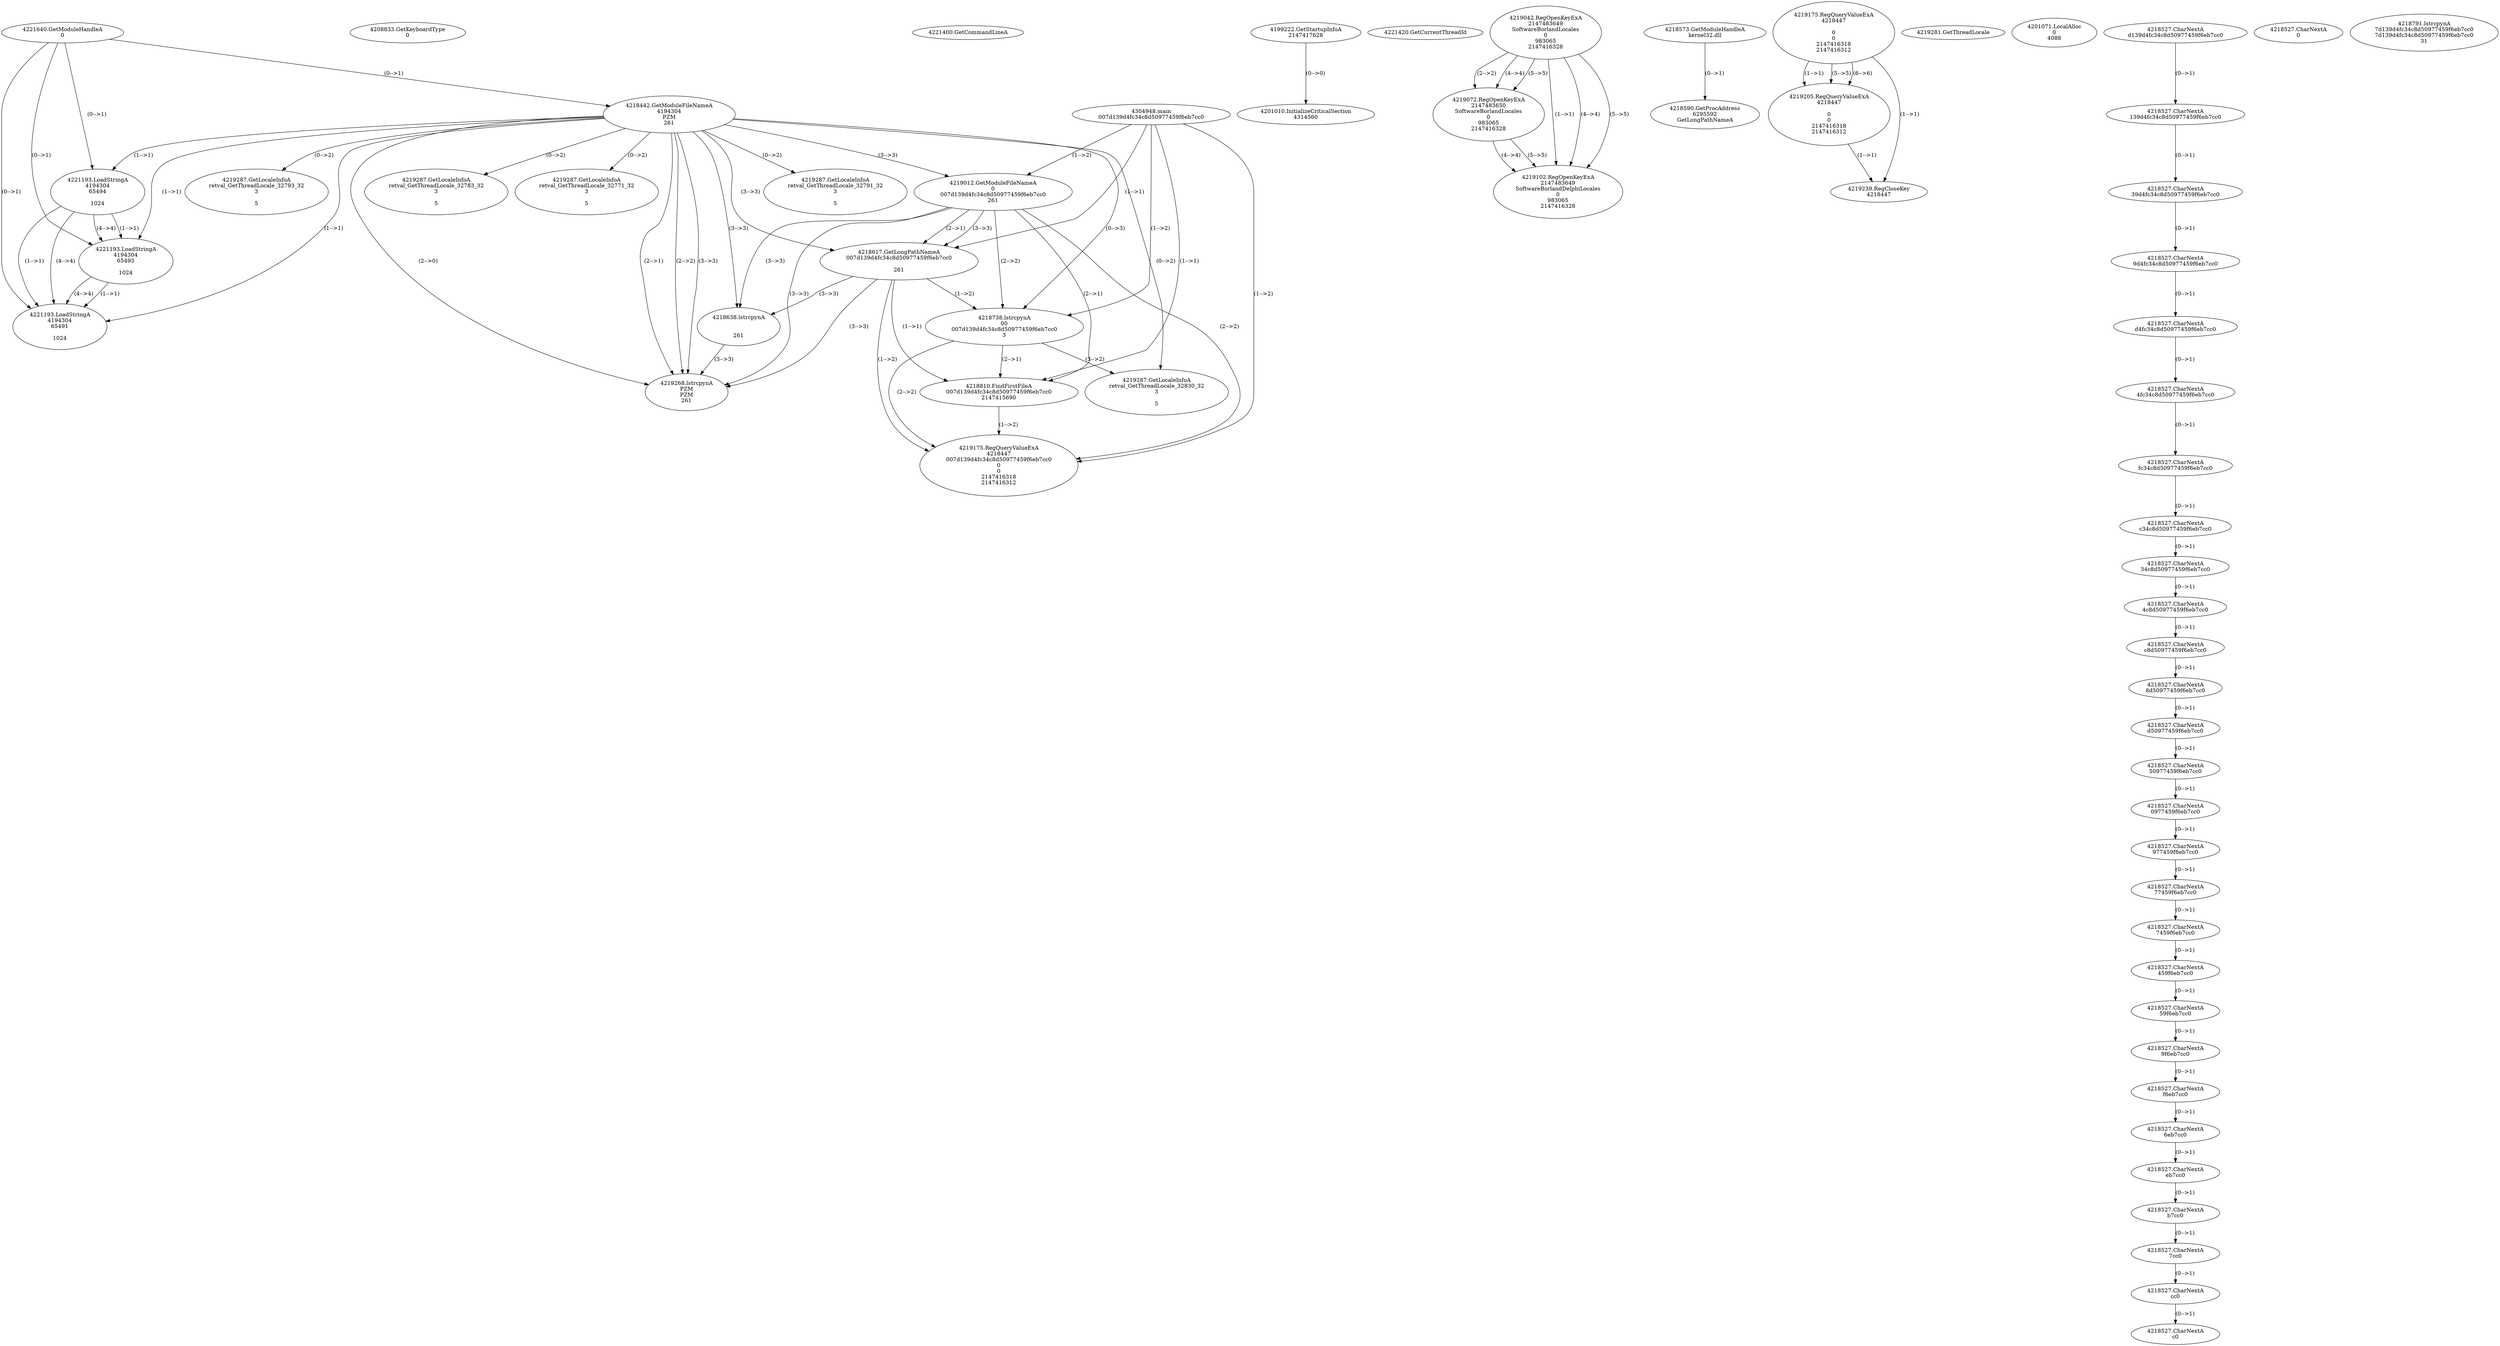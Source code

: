 // Global SCDG with merge call
digraph {
	0 [label="4304948.main
007d139d4fc34c8d50977459f6eb7cc0"]
	1 [label="4221640.GetModuleHandleA
0"]
	2 [label="4208833.GetKeyboardType
0"]
	3 [label="4221400.GetCommandLineA
"]
	4 [label="4199222.GetStartupInfoA
2147417628"]
	5 [label="4221420.GetCurrentThreadId
"]
	6 [label="4218442.GetModuleFileNameA
4194304
PZM
261"]
	1 -> 6 [label="(0-->1)"]
	7 [label="4219012.GetModuleFileNameA
0
007d139d4fc34c8d50977459f6eb7cc0
261"]
	0 -> 7 [label="(1-->2)"]
	6 -> 7 [label="(3-->3)"]
	8 [label="4219042.RegOpenKeyExA
2147483649
Software\Borland\Locales
0
983065
2147416328"]
	9 [label="4218573.GetModuleHandleA
kernel32.dll"]
	10 [label="4218590.GetProcAddress
6295592
GetLongPathNameA"]
	9 -> 10 [label="(0-->1)"]
	11 [label="4218617.GetLongPathNameA
007d139d4fc34c8d50977459f6eb7cc0

261"]
	0 -> 11 [label="(1-->1)"]
	7 -> 11 [label="(2-->1)"]
	6 -> 11 [label="(3-->3)"]
	7 -> 11 [label="(3-->3)"]
	12 [label="4218638.lstrcpynA


261"]
	6 -> 12 [label="(3-->3)"]
	7 -> 12 [label="(3-->3)"]
	11 -> 12 [label="(3-->3)"]
	13 [label="4219175.RegQueryValueExA
4218447

0
0
2147416318
2147416312"]
	14 [label="4219205.RegQueryValueExA
4218447

0
0
2147416318
2147416312"]
	13 -> 14 [label="(1-->1)"]
	13 -> 14 [label="(5-->5)"]
	13 -> 14 [label="(6-->6)"]
	15 [label="4219239.RegCloseKey
4218447"]
	13 -> 15 [label="(1-->1)"]
	14 -> 15 [label="(1-->1)"]
	16 [label="4219268.lstrcpynA
PZM
PZM
261"]
	6 -> 16 [label="(2-->1)"]
	6 -> 16 [label="(2-->2)"]
	6 -> 16 [label="(3-->3)"]
	7 -> 16 [label="(3-->3)"]
	11 -> 16 [label="(3-->3)"]
	12 -> 16 [label="(3-->3)"]
	6 -> 16 [label="(2-->0)"]
	17 [label="4219281.GetThreadLocale
"]
	18 [label="4219287.GetLocaleInfoA
retval_GetThreadLocale_32793_32
3

5"]
	6 -> 18 [label="(0-->2)"]
	19 [label="4221193.LoadStringA
4194304
65494

1024"]
	1 -> 19 [label="(0-->1)"]
	6 -> 19 [label="(1-->1)"]
	20 [label="4221193.LoadStringA
4194304
65493

1024"]
	1 -> 20 [label="(0-->1)"]
	6 -> 20 [label="(1-->1)"]
	19 -> 20 [label="(1-->1)"]
	19 -> 20 [label="(4-->4)"]
	21 [label="4219072.RegOpenKeyExA
2147483650
Software\Borland\Locales
0
983065
2147416328"]
	8 -> 21 [label="(2-->2)"]
	8 -> 21 [label="(4-->4)"]
	8 -> 21 [label="(5-->5)"]
	22 [label="4219102.RegOpenKeyExA
2147483649
Software\Borland\Delphi\Locales
0
983065
2147416328"]
	8 -> 22 [label="(1-->1)"]
	8 -> 22 [label="(4-->4)"]
	21 -> 22 [label="(4-->4)"]
	8 -> 22 [label="(5-->5)"]
	21 -> 22 [label="(5-->5)"]
	23 [label="4219287.GetLocaleInfoA
retval_GetThreadLocale_32783_32
3

5"]
	6 -> 23 [label="(0-->2)"]
	24 [label="4221193.LoadStringA
4194304
65491

1024"]
	1 -> 24 [label="(0-->1)"]
	6 -> 24 [label="(1-->1)"]
	19 -> 24 [label="(1-->1)"]
	20 -> 24 [label="(1-->1)"]
	19 -> 24 [label="(4-->4)"]
	20 -> 24 [label="(4-->4)"]
	25 [label="4219287.GetLocaleInfoA
retval_GetThreadLocale_32771_32
3

5"]
	6 -> 25 [label="(0-->2)"]
	26 [label="4201010.InitializeCriticalSection
4314560"]
	4 -> 26 [label="(0-->0)"]
	27 [label="4201071.LocalAlloc
0
4088"]
	28 [label="4218738.lstrcpynA
00
007d139d4fc34c8d50977459f6eb7cc0
3"]
	0 -> 28 [label="(1-->2)"]
	7 -> 28 [label="(2-->2)"]
	11 -> 28 [label="(1-->2)"]
	6 -> 28 [label="(0-->3)"]
	29 [label="4218527.CharNextA
d139d4fc34c8d50977459f6eb7cc0"]
	30 [label="4218527.CharNextA
139d4fc34c8d50977459f6eb7cc0"]
	29 -> 30 [label="(0-->1)"]
	31 [label="4218527.CharNextA
39d4fc34c8d50977459f6eb7cc0"]
	30 -> 31 [label="(0-->1)"]
	32 [label="4218527.CharNextA
9d4fc34c8d50977459f6eb7cc0"]
	31 -> 32 [label="(0-->1)"]
	33 [label="4218527.CharNextA
d4fc34c8d50977459f6eb7cc0"]
	32 -> 33 [label="(0-->1)"]
	34 [label="4218527.CharNextA
4fc34c8d50977459f6eb7cc0"]
	33 -> 34 [label="(0-->1)"]
	35 [label="4218527.CharNextA
fc34c8d50977459f6eb7cc0"]
	34 -> 35 [label="(0-->1)"]
	36 [label="4218527.CharNextA
c34c8d50977459f6eb7cc0"]
	35 -> 36 [label="(0-->1)"]
	37 [label="4218527.CharNextA
34c8d50977459f6eb7cc0"]
	36 -> 37 [label="(0-->1)"]
	38 [label="4218527.CharNextA
4c8d50977459f6eb7cc0"]
	37 -> 38 [label="(0-->1)"]
	39 [label="4218527.CharNextA
c8d50977459f6eb7cc0"]
	38 -> 39 [label="(0-->1)"]
	40 [label="4218527.CharNextA
8d50977459f6eb7cc0"]
	39 -> 40 [label="(0-->1)"]
	41 [label="4218527.CharNextA
d50977459f6eb7cc0"]
	40 -> 41 [label="(0-->1)"]
	42 [label="4218527.CharNextA
50977459f6eb7cc0"]
	41 -> 42 [label="(0-->1)"]
	43 [label="4218527.CharNextA
0977459f6eb7cc0"]
	42 -> 43 [label="(0-->1)"]
	44 [label="4218527.CharNextA
977459f6eb7cc0"]
	43 -> 44 [label="(0-->1)"]
	45 [label="4218527.CharNextA
77459f6eb7cc0"]
	44 -> 45 [label="(0-->1)"]
	46 [label="4218527.CharNextA
7459f6eb7cc0"]
	45 -> 46 [label="(0-->1)"]
	47 [label="4218527.CharNextA
459f6eb7cc0"]
	46 -> 47 [label="(0-->1)"]
	48 [label="4218527.CharNextA
59f6eb7cc0"]
	47 -> 48 [label="(0-->1)"]
	49 [label="4218527.CharNextA
9f6eb7cc0"]
	48 -> 49 [label="(0-->1)"]
	50 [label="4218527.CharNextA
f6eb7cc0"]
	49 -> 50 [label="(0-->1)"]
	51 [label="4218527.CharNextA
6eb7cc0"]
	50 -> 51 [label="(0-->1)"]
	52 [label="4218527.CharNextA
eb7cc0"]
	51 -> 52 [label="(0-->1)"]
	53 [label="4218527.CharNextA
b7cc0"]
	52 -> 53 [label="(0-->1)"]
	54 [label="4218527.CharNextA
7cc0"]
	53 -> 54 [label="(0-->1)"]
	55 [label="4218527.CharNextA
cc0"]
	54 -> 55 [label="(0-->1)"]
	56 [label="4218527.CharNextA
c0"]
	55 -> 56 [label="(0-->1)"]
	57 [label="4218527.CharNextA
0"]
	58 [label="4218791.lstrcpynA
7d139d4fc34c8d50977459f6eb7cc0
7d139d4fc34c8d50977459f6eb7cc0
31"]
	59 [label="4218810.FindFirstFileA
007d139d4fc34c8d50977459f6eb7cc0
2147415690"]
	0 -> 59 [label="(1-->1)"]
	7 -> 59 [label="(2-->1)"]
	11 -> 59 [label="(1-->1)"]
	28 -> 59 [label="(2-->1)"]
	60 [label="4219175.RegQueryValueExA
4218447
007d139d4fc34c8d50977459f6eb7cc0
0
0
2147416318
2147416312"]
	0 -> 60 [label="(1-->2)"]
	7 -> 60 [label="(2-->2)"]
	11 -> 60 [label="(1-->2)"]
	28 -> 60 [label="(2-->2)"]
	59 -> 60 [label="(1-->2)"]
	61 [label="4219287.GetLocaleInfoA
retval_GetThreadLocale_32830_32
3

5"]
	6 -> 61 [label="(0-->2)"]
	28 -> 61 [label="(3-->2)"]
	62 [label="4219287.GetLocaleInfoA
retval_GetThreadLocale_32791_32
3

5"]
	6 -> 62 [label="(0-->2)"]
}

